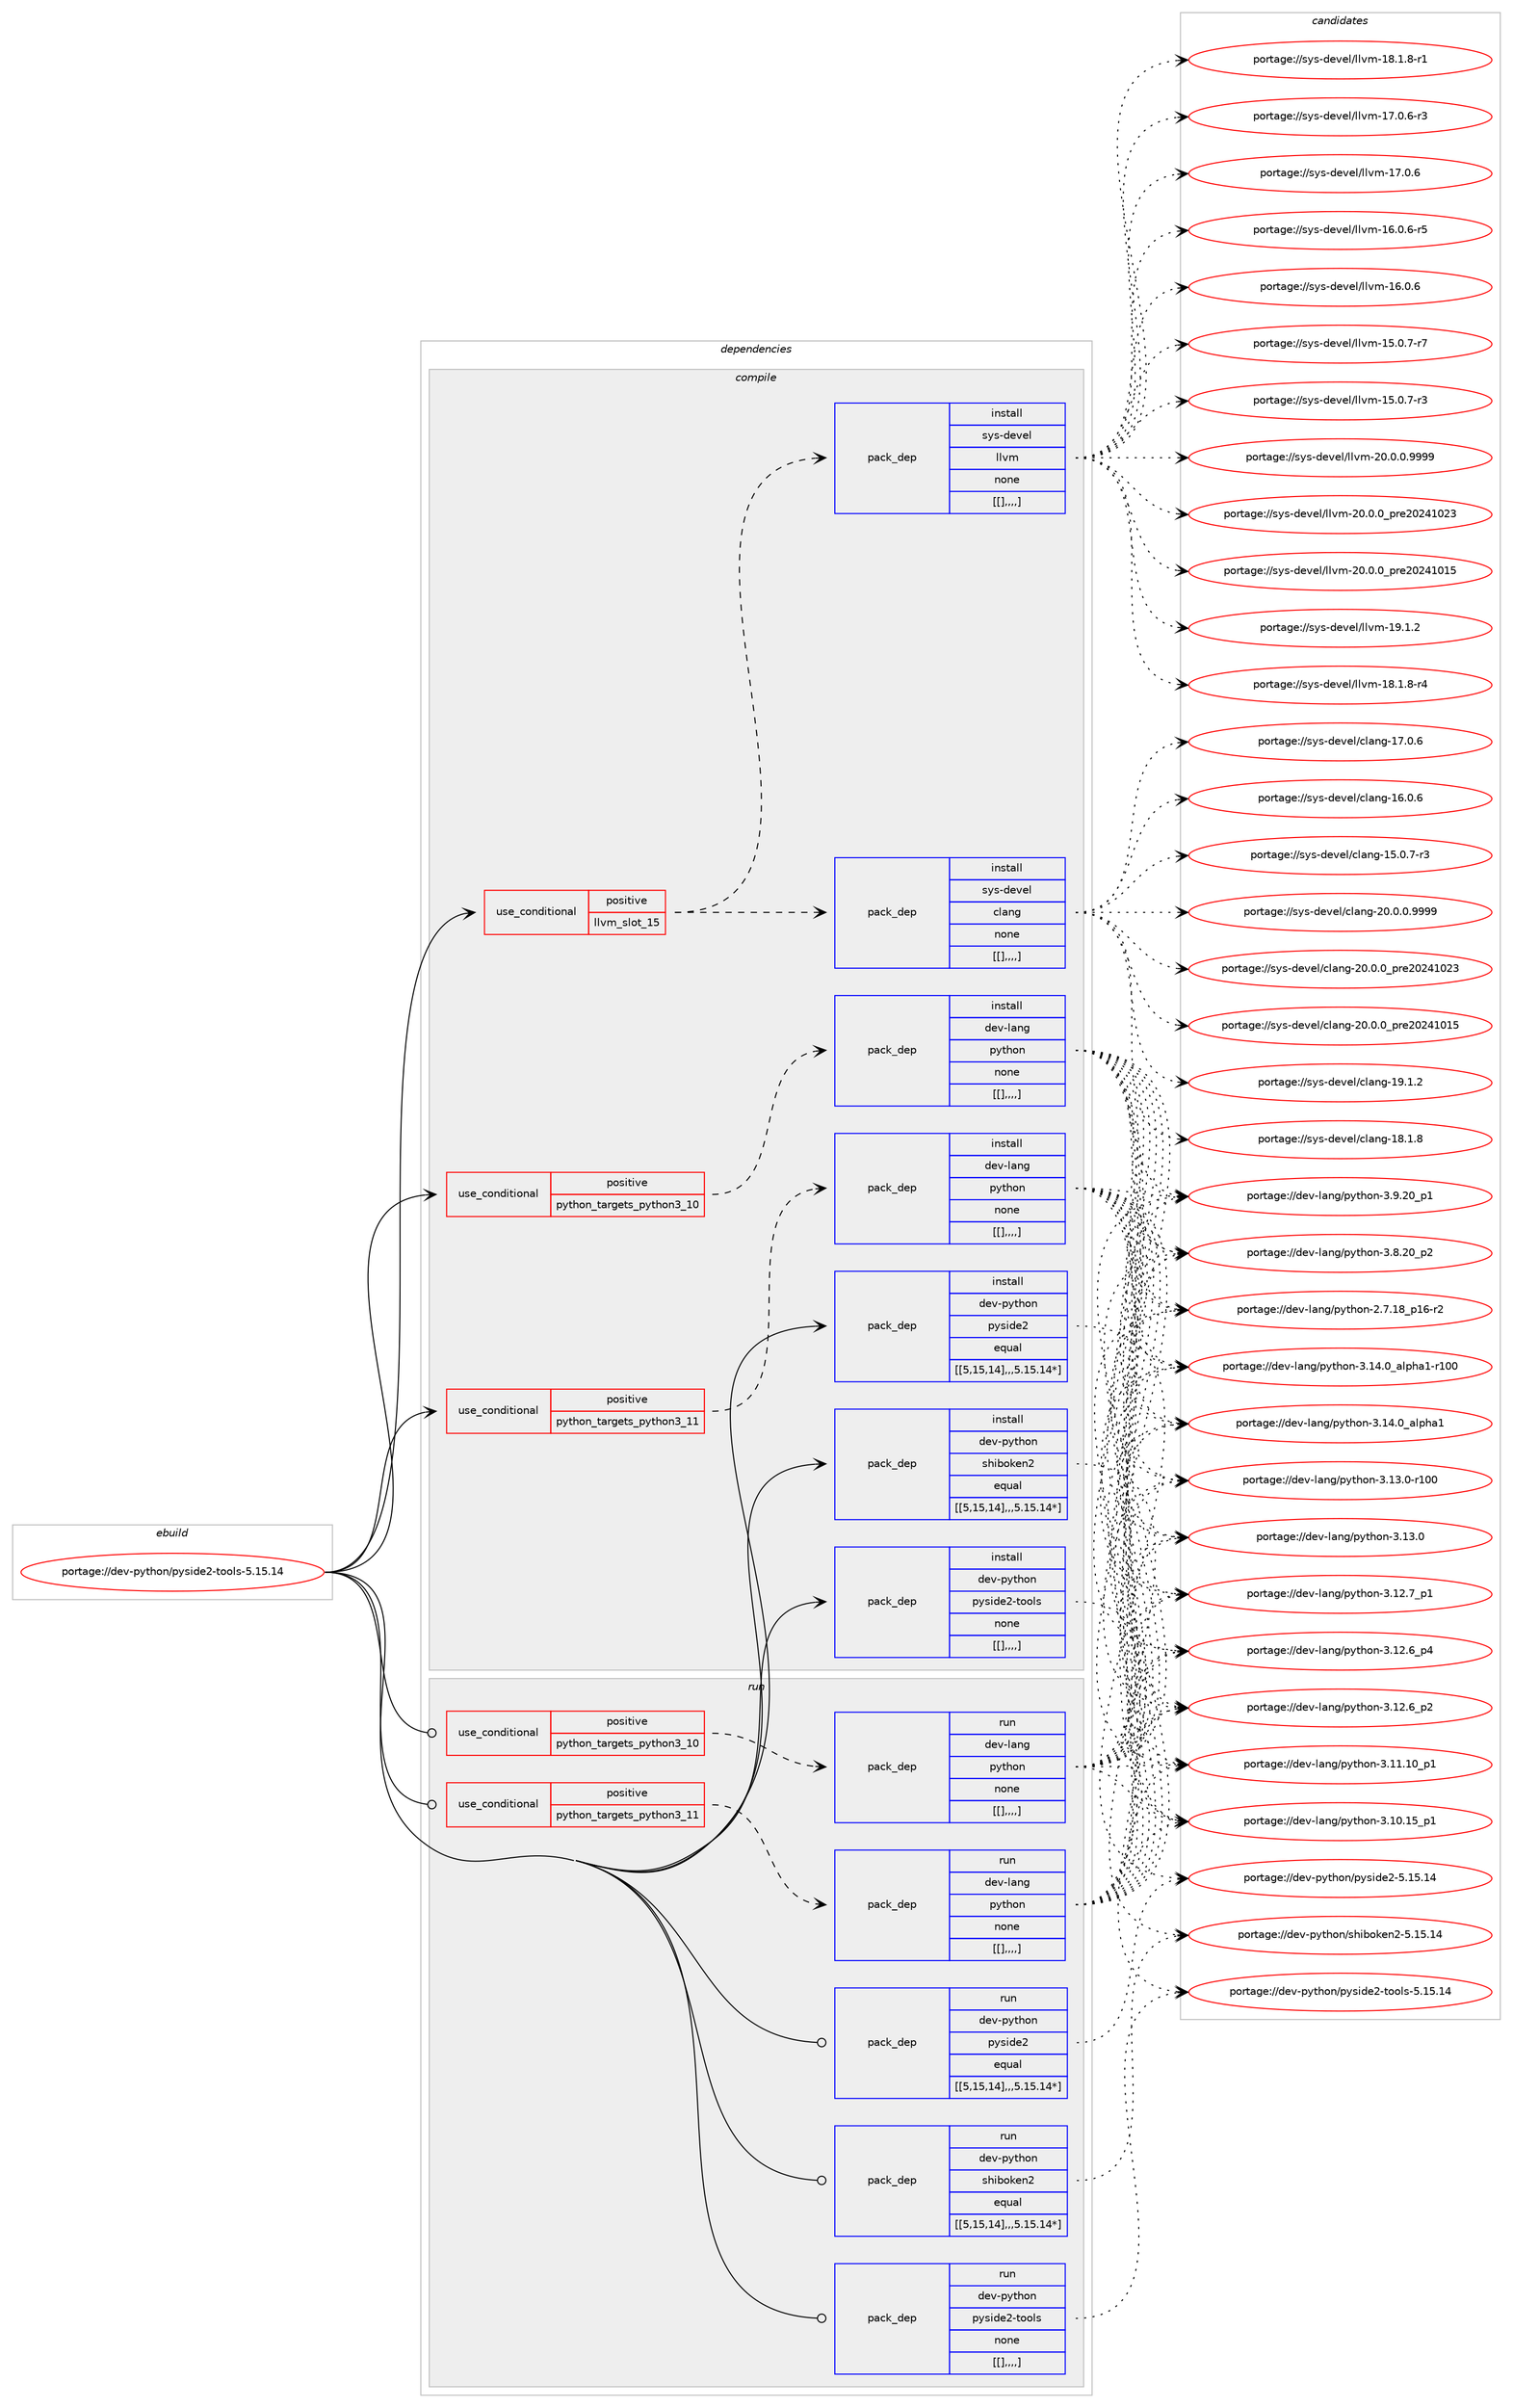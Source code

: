 digraph prolog {

# *************
# Graph options
# *************

newrank=true;
concentrate=true;
compound=true;
graph [rankdir=LR,fontname=Helvetica,fontsize=10,ranksep=1.5];#, ranksep=2.5, nodesep=0.2];
edge  [arrowhead=vee];
node  [fontname=Helvetica,fontsize=10];

# **********
# The ebuild
# **********

subgraph cluster_leftcol {
color=gray;
label=<<i>ebuild</i>>;
id [label="portage://dev-python/pyside2-tools-5.15.14", color=red, width=4, href="../dev-python/pyside2-tools-5.15.14.svg"];
}

# ****************
# The dependencies
# ****************

subgraph cluster_midcol {
color=gray;
label=<<i>dependencies</i>>;
subgraph cluster_compile {
fillcolor="#eeeeee";
style=filled;
label=<<i>compile</i>>;
subgraph cond40201 {
dependency164777 [label=<<TABLE BORDER="0" CELLBORDER="1" CELLSPACING="0" CELLPADDING="4"><TR><TD ROWSPAN="3" CELLPADDING="10">use_conditional</TD></TR><TR><TD>positive</TD></TR><TR><TD>llvm_slot_15</TD></TR></TABLE>>, shape=none, color=red];
subgraph pack123262 {
dependency164810 [label=<<TABLE BORDER="0" CELLBORDER="1" CELLSPACING="0" CELLPADDING="4" WIDTH="220"><TR><TD ROWSPAN="6" CELLPADDING="30">pack_dep</TD></TR><TR><TD WIDTH="110">install</TD></TR><TR><TD>sys-devel</TD></TR><TR><TD>clang</TD></TR><TR><TD>none</TD></TR><TR><TD>[[],,,,]</TD></TR></TABLE>>, shape=none, color=blue];
}
dependency164777:e -> dependency164810:w [weight=20,style="dashed",arrowhead="vee"];
subgraph pack123287 {
dependency164832 [label=<<TABLE BORDER="0" CELLBORDER="1" CELLSPACING="0" CELLPADDING="4" WIDTH="220"><TR><TD ROWSPAN="6" CELLPADDING="30">pack_dep</TD></TR><TR><TD WIDTH="110">install</TD></TR><TR><TD>sys-devel</TD></TR><TR><TD>llvm</TD></TR><TR><TD>none</TD></TR><TR><TD>[[],,,,]</TD></TR></TABLE>>, shape=none, color=blue];
}
dependency164777:e -> dependency164832:w [weight=20,style="dashed",arrowhead="vee"];
}
id:e -> dependency164777:w [weight=20,style="solid",arrowhead="vee"];
subgraph cond40228 {
dependency164838 [label=<<TABLE BORDER="0" CELLBORDER="1" CELLSPACING="0" CELLPADDING="4"><TR><TD ROWSPAN="3" CELLPADDING="10">use_conditional</TD></TR><TR><TD>positive</TD></TR><TR><TD>python_targets_python3_10</TD></TR></TABLE>>, shape=none, color=red];
subgraph pack123292 {
dependency164841 [label=<<TABLE BORDER="0" CELLBORDER="1" CELLSPACING="0" CELLPADDING="4" WIDTH="220"><TR><TD ROWSPAN="6" CELLPADDING="30">pack_dep</TD></TR><TR><TD WIDTH="110">install</TD></TR><TR><TD>dev-lang</TD></TR><TR><TD>python</TD></TR><TR><TD>none</TD></TR><TR><TD>[[],,,,]</TD></TR></TABLE>>, shape=none, color=blue];
}
dependency164838:e -> dependency164841:w [weight=20,style="dashed",arrowhead="vee"];
}
id:e -> dependency164838:w [weight=20,style="solid",arrowhead="vee"];
subgraph cond40260 {
dependency164957 [label=<<TABLE BORDER="0" CELLBORDER="1" CELLSPACING="0" CELLPADDING="4"><TR><TD ROWSPAN="3" CELLPADDING="10">use_conditional</TD></TR><TR><TD>positive</TD></TR><TR><TD>python_targets_python3_11</TD></TR></TABLE>>, shape=none, color=red];
subgraph pack123362 {
dependency164962 [label=<<TABLE BORDER="0" CELLBORDER="1" CELLSPACING="0" CELLPADDING="4" WIDTH="220"><TR><TD ROWSPAN="6" CELLPADDING="30">pack_dep</TD></TR><TR><TD WIDTH="110">install</TD></TR><TR><TD>dev-lang</TD></TR><TR><TD>python</TD></TR><TR><TD>none</TD></TR><TR><TD>[[],,,,]</TD></TR></TABLE>>, shape=none, color=blue];
}
dependency164957:e -> dependency164962:w [weight=20,style="dashed",arrowhead="vee"];
}
id:e -> dependency164957:w [weight=20,style="solid",arrowhead="vee"];
subgraph pack123374 {
dependency164986 [label=<<TABLE BORDER="0" CELLBORDER="1" CELLSPACING="0" CELLPADDING="4" WIDTH="220"><TR><TD ROWSPAN="6" CELLPADDING="30">pack_dep</TD></TR><TR><TD WIDTH="110">install</TD></TR><TR><TD>dev-python</TD></TR><TR><TD>pyside2</TD></TR><TR><TD>equal</TD></TR><TR><TD>[[5,15,14],,,5.15.14*]</TD></TR></TABLE>>, shape=none, color=blue];
}
id:e -> dependency164986:w [weight=20,style="solid",arrowhead="vee"];
subgraph pack123377 {
dependency164990 [label=<<TABLE BORDER="0" CELLBORDER="1" CELLSPACING="0" CELLPADDING="4" WIDTH="220"><TR><TD ROWSPAN="6" CELLPADDING="30">pack_dep</TD></TR><TR><TD WIDTH="110">install</TD></TR><TR><TD>dev-python</TD></TR><TR><TD>shiboken2</TD></TR><TR><TD>equal</TD></TR><TR><TD>[[5,15,14],,,5.15.14*]</TD></TR></TABLE>>, shape=none, color=blue];
}
id:e -> dependency164990:w [weight=20,style="solid",arrowhead="vee"];
subgraph pack123410 {
dependency165045 [label=<<TABLE BORDER="0" CELLBORDER="1" CELLSPACING="0" CELLPADDING="4" WIDTH="220"><TR><TD ROWSPAN="6" CELLPADDING="30">pack_dep</TD></TR><TR><TD WIDTH="110">install</TD></TR><TR><TD>dev-python</TD></TR><TR><TD>pyside2-tools</TD></TR><TR><TD>none</TD></TR><TR><TD>[[],,,,]</TD></TR></TABLE>>, shape=none, color=blue];
}
id:e -> dependency165045:w [weight=20,style="solid",arrowhead="vee"];
}
subgraph cluster_compileandrun {
fillcolor="#eeeeee";
style=filled;
label=<<i>compile and run</i>>;
}
subgraph cluster_run {
fillcolor="#eeeeee";
style=filled;
label=<<i>run</i>>;
subgraph cond40308 {
dependency165064 [label=<<TABLE BORDER="0" CELLBORDER="1" CELLSPACING="0" CELLPADDING="4"><TR><TD ROWSPAN="3" CELLPADDING="10">use_conditional</TD></TR><TR><TD>positive</TD></TR><TR><TD>python_targets_python3_10</TD></TR></TABLE>>, shape=none, color=red];
subgraph pack123437 {
dependency165144 [label=<<TABLE BORDER="0" CELLBORDER="1" CELLSPACING="0" CELLPADDING="4" WIDTH="220"><TR><TD ROWSPAN="6" CELLPADDING="30">pack_dep</TD></TR><TR><TD WIDTH="110">run</TD></TR><TR><TD>dev-lang</TD></TR><TR><TD>python</TD></TR><TR><TD>none</TD></TR><TR><TD>[[],,,,]</TD></TR></TABLE>>, shape=none, color=blue];
}
dependency165064:e -> dependency165144:w [weight=20,style="dashed",arrowhead="vee"];
}
id:e -> dependency165064:w [weight=20,style="solid",arrowhead="odot"];
subgraph cond40350 {
dependency165148 [label=<<TABLE BORDER="0" CELLBORDER="1" CELLSPACING="0" CELLPADDING="4"><TR><TD ROWSPAN="3" CELLPADDING="10">use_conditional</TD></TR><TR><TD>positive</TD></TR><TR><TD>python_targets_python3_11</TD></TR></TABLE>>, shape=none, color=red];
subgraph pack123474 {
dependency165206 [label=<<TABLE BORDER="0" CELLBORDER="1" CELLSPACING="0" CELLPADDING="4" WIDTH="220"><TR><TD ROWSPAN="6" CELLPADDING="30">pack_dep</TD></TR><TR><TD WIDTH="110">run</TD></TR><TR><TD>dev-lang</TD></TR><TR><TD>python</TD></TR><TR><TD>none</TD></TR><TR><TD>[[],,,,]</TD></TR></TABLE>>, shape=none, color=blue];
}
dependency165148:e -> dependency165206:w [weight=20,style="dashed",arrowhead="vee"];
}
id:e -> dependency165148:w [weight=20,style="solid",arrowhead="odot"];
subgraph pack123506 {
dependency165214 [label=<<TABLE BORDER="0" CELLBORDER="1" CELLSPACING="0" CELLPADDING="4" WIDTH="220"><TR><TD ROWSPAN="6" CELLPADDING="30">pack_dep</TD></TR><TR><TD WIDTH="110">run</TD></TR><TR><TD>dev-python</TD></TR><TR><TD>pyside2</TD></TR><TR><TD>equal</TD></TR><TR><TD>[[5,15,14],,,5.15.14*]</TD></TR></TABLE>>, shape=none, color=blue];
}
id:e -> dependency165214:w [weight=20,style="solid",arrowhead="odot"];
subgraph pack123513 {
dependency165219 [label=<<TABLE BORDER="0" CELLBORDER="1" CELLSPACING="0" CELLPADDING="4" WIDTH="220"><TR><TD ROWSPAN="6" CELLPADDING="30">pack_dep</TD></TR><TR><TD WIDTH="110">run</TD></TR><TR><TD>dev-python</TD></TR><TR><TD>shiboken2</TD></TR><TR><TD>equal</TD></TR><TR><TD>[[5,15,14],,,5.15.14*]</TD></TR></TABLE>>, shape=none, color=blue];
}
id:e -> dependency165219:w [weight=20,style="solid",arrowhead="odot"];
subgraph pack123516 {
dependency165290 [label=<<TABLE BORDER="0" CELLBORDER="1" CELLSPACING="0" CELLPADDING="4" WIDTH="220"><TR><TD ROWSPAN="6" CELLPADDING="30">pack_dep</TD></TR><TR><TD WIDTH="110">run</TD></TR><TR><TD>dev-python</TD></TR><TR><TD>pyside2-tools</TD></TR><TR><TD>none</TD></TR><TR><TD>[[],,,,]</TD></TR></TABLE>>, shape=none, color=blue];
}
id:e -> dependency165290:w [weight=20,style="solid",arrowhead="odot"];
}
}

# **************
# The candidates
# **************

subgraph cluster_choices {
rank=same;
color=gray;
label=<<i>candidates</i>>;

subgraph choice123304 {
color=black;
nodesep=1;
choice11512111545100101118101108479910897110103455048464846484657575757 [label="portage://sys-devel/clang-20.0.0.9999", color=red, width=4,href="../sys-devel/clang-20.0.0.9999.svg"];
choice1151211154510010111810110847991089711010345504846484648951121141015048505249485051 [label="portage://sys-devel/clang-20.0.0_pre20241023", color=red, width=4,href="../sys-devel/clang-20.0.0_pre20241023.svg"];
choice1151211154510010111810110847991089711010345504846484648951121141015048505249484953 [label="portage://sys-devel/clang-20.0.0_pre20241015", color=red, width=4,href="../sys-devel/clang-20.0.0_pre20241015.svg"];
choice1151211154510010111810110847991089711010345495746494650 [label="portage://sys-devel/clang-19.1.2", color=red, width=4,href="../sys-devel/clang-19.1.2.svg"];
choice1151211154510010111810110847991089711010345495646494656 [label="portage://sys-devel/clang-18.1.8", color=red, width=4,href="../sys-devel/clang-18.1.8.svg"];
choice1151211154510010111810110847991089711010345495546484654 [label="portage://sys-devel/clang-17.0.6", color=red, width=4,href="../sys-devel/clang-17.0.6.svg"];
choice1151211154510010111810110847991089711010345495446484654 [label="portage://sys-devel/clang-16.0.6", color=red, width=4,href="../sys-devel/clang-16.0.6.svg"];
choice11512111545100101118101108479910897110103454953464846554511451 [label="portage://sys-devel/clang-15.0.7-r3", color=red, width=4,href="../sys-devel/clang-15.0.7-r3.svg"];
dependency164810:e -> choice11512111545100101118101108479910897110103455048464846484657575757:w [style=dotted,weight="100"];
dependency164810:e -> choice1151211154510010111810110847991089711010345504846484648951121141015048505249485051:w [style=dotted,weight="100"];
dependency164810:e -> choice1151211154510010111810110847991089711010345504846484648951121141015048505249484953:w [style=dotted,weight="100"];
dependency164810:e -> choice1151211154510010111810110847991089711010345495746494650:w [style=dotted,weight="100"];
dependency164810:e -> choice1151211154510010111810110847991089711010345495646494656:w [style=dotted,weight="100"];
dependency164810:e -> choice1151211154510010111810110847991089711010345495546484654:w [style=dotted,weight="100"];
dependency164810:e -> choice1151211154510010111810110847991089711010345495446484654:w [style=dotted,weight="100"];
dependency164810:e -> choice11512111545100101118101108479910897110103454953464846554511451:w [style=dotted,weight="100"];
}
subgraph choice123311 {
color=black;
nodesep=1;
choice1151211154510010111810110847108108118109455048464846484657575757 [label="portage://sys-devel/llvm-20.0.0.9999", color=red, width=4,href="../sys-devel/llvm-20.0.0.9999.svg"];
choice115121115451001011181011084710810811810945504846484648951121141015048505249485051 [label="portage://sys-devel/llvm-20.0.0_pre20241023", color=red, width=4,href="../sys-devel/llvm-20.0.0_pre20241023.svg"];
choice115121115451001011181011084710810811810945504846484648951121141015048505249484953 [label="portage://sys-devel/llvm-20.0.0_pre20241015", color=red, width=4,href="../sys-devel/llvm-20.0.0_pre20241015.svg"];
choice115121115451001011181011084710810811810945495746494650 [label="portage://sys-devel/llvm-19.1.2", color=red, width=4,href="../sys-devel/llvm-19.1.2.svg"];
choice1151211154510010111810110847108108118109454956464946564511452 [label="portage://sys-devel/llvm-18.1.8-r4", color=red, width=4,href="../sys-devel/llvm-18.1.8-r4.svg"];
choice1151211154510010111810110847108108118109454956464946564511449 [label="portage://sys-devel/llvm-18.1.8-r1", color=red, width=4,href="../sys-devel/llvm-18.1.8-r1.svg"];
choice1151211154510010111810110847108108118109454955464846544511451 [label="portage://sys-devel/llvm-17.0.6-r3", color=red, width=4,href="../sys-devel/llvm-17.0.6-r3.svg"];
choice115121115451001011181011084710810811810945495546484654 [label="portage://sys-devel/llvm-17.0.6", color=red, width=4,href="../sys-devel/llvm-17.0.6.svg"];
choice1151211154510010111810110847108108118109454954464846544511453 [label="portage://sys-devel/llvm-16.0.6-r5", color=red, width=4,href="../sys-devel/llvm-16.0.6-r5.svg"];
choice115121115451001011181011084710810811810945495446484654 [label="portage://sys-devel/llvm-16.0.6", color=red, width=4,href="../sys-devel/llvm-16.0.6.svg"];
choice1151211154510010111810110847108108118109454953464846554511455 [label="portage://sys-devel/llvm-15.0.7-r7", color=red, width=4,href="../sys-devel/llvm-15.0.7-r7.svg"];
choice1151211154510010111810110847108108118109454953464846554511451 [label="portage://sys-devel/llvm-15.0.7-r3", color=red, width=4,href="../sys-devel/llvm-15.0.7-r3.svg"];
dependency164832:e -> choice1151211154510010111810110847108108118109455048464846484657575757:w [style=dotted,weight="100"];
dependency164832:e -> choice115121115451001011181011084710810811810945504846484648951121141015048505249485051:w [style=dotted,weight="100"];
dependency164832:e -> choice115121115451001011181011084710810811810945504846484648951121141015048505249484953:w [style=dotted,weight="100"];
dependency164832:e -> choice115121115451001011181011084710810811810945495746494650:w [style=dotted,weight="100"];
dependency164832:e -> choice1151211154510010111810110847108108118109454956464946564511452:w [style=dotted,weight="100"];
dependency164832:e -> choice1151211154510010111810110847108108118109454956464946564511449:w [style=dotted,weight="100"];
dependency164832:e -> choice1151211154510010111810110847108108118109454955464846544511451:w [style=dotted,weight="100"];
dependency164832:e -> choice115121115451001011181011084710810811810945495546484654:w [style=dotted,weight="100"];
dependency164832:e -> choice1151211154510010111810110847108108118109454954464846544511453:w [style=dotted,weight="100"];
dependency164832:e -> choice115121115451001011181011084710810811810945495446484654:w [style=dotted,weight="100"];
dependency164832:e -> choice1151211154510010111810110847108108118109454953464846554511455:w [style=dotted,weight="100"];
dependency164832:e -> choice1151211154510010111810110847108108118109454953464846554511451:w [style=dotted,weight="100"];
}
subgraph choice123342 {
color=black;
nodesep=1;
choice100101118451089711010347112121116104111110455146495246489597108112104974945114494848 [label="portage://dev-lang/python-3.14.0_alpha1-r100", color=red, width=4,href="../dev-lang/python-3.14.0_alpha1-r100.svg"];
choice1001011184510897110103471121211161041111104551464952464895971081121049749 [label="portage://dev-lang/python-3.14.0_alpha1", color=red, width=4,href="../dev-lang/python-3.14.0_alpha1.svg"];
choice1001011184510897110103471121211161041111104551464951464845114494848 [label="portage://dev-lang/python-3.13.0-r100", color=red, width=4,href="../dev-lang/python-3.13.0-r100.svg"];
choice10010111845108971101034711212111610411111045514649514648 [label="portage://dev-lang/python-3.13.0", color=red, width=4,href="../dev-lang/python-3.13.0.svg"];
choice100101118451089711010347112121116104111110455146495046559511249 [label="portage://dev-lang/python-3.12.7_p1", color=red, width=4,href="../dev-lang/python-3.12.7_p1.svg"];
choice100101118451089711010347112121116104111110455146495046549511252 [label="portage://dev-lang/python-3.12.6_p4", color=red, width=4,href="../dev-lang/python-3.12.6_p4.svg"];
choice100101118451089711010347112121116104111110455146495046549511250 [label="portage://dev-lang/python-3.12.6_p2", color=red, width=4,href="../dev-lang/python-3.12.6_p2.svg"];
choice10010111845108971101034711212111610411111045514649494649489511249 [label="portage://dev-lang/python-3.11.10_p1", color=red, width=4,href="../dev-lang/python-3.11.10_p1.svg"];
choice10010111845108971101034711212111610411111045514649484649539511249 [label="portage://dev-lang/python-3.10.15_p1", color=red, width=4,href="../dev-lang/python-3.10.15_p1.svg"];
choice100101118451089711010347112121116104111110455146574650489511249 [label="portage://dev-lang/python-3.9.20_p1", color=red, width=4,href="../dev-lang/python-3.9.20_p1.svg"];
choice100101118451089711010347112121116104111110455146564650489511250 [label="portage://dev-lang/python-3.8.20_p2", color=red, width=4,href="../dev-lang/python-3.8.20_p2.svg"];
choice100101118451089711010347112121116104111110455046554649569511249544511450 [label="portage://dev-lang/python-2.7.18_p16-r2", color=red, width=4,href="../dev-lang/python-2.7.18_p16-r2.svg"];
dependency164841:e -> choice100101118451089711010347112121116104111110455146495246489597108112104974945114494848:w [style=dotted,weight="100"];
dependency164841:e -> choice1001011184510897110103471121211161041111104551464952464895971081121049749:w [style=dotted,weight="100"];
dependency164841:e -> choice1001011184510897110103471121211161041111104551464951464845114494848:w [style=dotted,weight="100"];
dependency164841:e -> choice10010111845108971101034711212111610411111045514649514648:w [style=dotted,weight="100"];
dependency164841:e -> choice100101118451089711010347112121116104111110455146495046559511249:w [style=dotted,weight="100"];
dependency164841:e -> choice100101118451089711010347112121116104111110455146495046549511252:w [style=dotted,weight="100"];
dependency164841:e -> choice100101118451089711010347112121116104111110455146495046549511250:w [style=dotted,weight="100"];
dependency164841:e -> choice10010111845108971101034711212111610411111045514649494649489511249:w [style=dotted,weight="100"];
dependency164841:e -> choice10010111845108971101034711212111610411111045514649484649539511249:w [style=dotted,weight="100"];
dependency164841:e -> choice100101118451089711010347112121116104111110455146574650489511249:w [style=dotted,weight="100"];
dependency164841:e -> choice100101118451089711010347112121116104111110455146564650489511250:w [style=dotted,weight="100"];
dependency164841:e -> choice100101118451089711010347112121116104111110455046554649569511249544511450:w [style=dotted,weight="100"];
}
subgraph choice123352 {
color=black;
nodesep=1;
choice100101118451089711010347112121116104111110455146495246489597108112104974945114494848 [label="portage://dev-lang/python-3.14.0_alpha1-r100", color=red, width=4,href="../dev-lang/python-3.14.0_alpha1-r100.svg"];
choice1001011184510897110103471121211161041111104551464952464895971081121049749 [label="portage://dev-lang/python-3.14.0_alpha1", color=red, width=4,href="../dev-lang/python-3.14.0_alpha1.svg"];
choice1001011184510897110103471121211161041111104551464951464845114494848 [label="portage://dev-lang/python-3.13.0-r100", color=red, width=4,href="../dev-lang/python-3.13.0-r100.svg"];
choice10010111845108971101034711212111610411111045514649514648 [label="portage://dev-lang/python-3.13.0", color=red, width=4,href="../dev-lang/python-3.13.0.svg"];
choice100101118451089711010347112121116104111110455146495046559511249 [label="portage://dev-lang/python-3.12.7_p1", color=red, width=4,href="../dev-lang/python-3.12.7_p1.svg"];
choice100101118451089711010347112121116104111110455146495046549511252 [label="portage://dev-lang/python-3.12.6_p4", color=red, width=4,href="../dev-lang/python-3.12.6_p4.svg"];
choice100101118451089711010347112121116104111110455146495046549511250 [label="portage://dev-lang/python-3.12.6_p2", color=red, width=4,href="../dev-lang/python-3.12.6_p2.svg"];
choice10010111845108971101034711212111610411111045514649494649489511249 [label="portage://dev-lang/python-3.11.10_p1", color=red, width=4,href="../dev-lang/python-3.11.10_p1.svg"];
choice10010111845108971101034711212111610411111045514649484649539511249 [label="portage://dev-lang/python-3.10.15_p1", color=red, width=4,href="../dev-lang/python-3.10.15_p1.svg"];
choice100101118451089711010347112121116104111110455146574650489511249 [label="portage://dev-lang/python-3.9.20_p1", color=red, width=4,href="../dev-lang/python-3.9.20_p1.svg"];
choice100101118451089711010347112121116104111110455146564650489511250 [label="portage://dev-lang/python-3.8.20_p2", color=red, width=4,href="../dev-lang/python-3.8.20_p2.svg"];
choice100101118451089711010347112121116104111110455046554649569511249544511450 [label="portage://dev-lang/python-2.7.18_p16-r2", color=red, width=4,href="../dev-lang/python-2.7.18_p16-r2.svg"];
dependency164962:e -> choice100101118451089711010347112121116104111110455146495246489597108112104974945114494848:w [style=dotted,weight="100"];
dependency164962:e -> choice1001011184510897110103471121211161041111104551464952464895971081121049749:w [style=dotted,weight="100"];
dependency164962:e -> choice1001011184510897110103471121211161041111104551464951464845114494848:w [style=dotted,weight="100"];
dependency164962:e -> choice10010111845108971101034711212111610411111045514649514648:w [style=dotted,weight="100"];
dependency164962:e -> choice100101118451089711010347112121116104111110455146495046559511249:w [style=dotted,weight="100"];
dependency164962:e -> choice100101118451089711010347112121116104111110455146495046549511252:w [style=dotted,weight="100"];
dependency164962:e -> choice100101118451089711010347112121116104111110455146495046549511250:w [style=dotted,weight="100"];
dependency164962:e -> choice10010111845108971101034711212111610411111045514649494649489511249:w [style=dotted,weight="100"];
dependency164962:e -> choice10010111845108971101034711212111610411111045514649484649539511249:w [style=dotted,weight="100"];
dependency164962:e -> choice100101118451089711010347112121116104111110455146574650489511249:w [style=dotted,weight="100"];
dependency164962:e -> choice100101118451089711010347112121116104111110455146564650489511250:w [style=dotted,weight="100"];
dependency164962:e -> choice100101118451089711010347112121116104111110455046554649569511249544511450:w [style=dotted,weight="100"];
}
subgraph choice123377 {
color=black;
nodesep=1;
choice1001011184511212111610411111047112121115105100101504553464953464952 [label="portage://dev-python/pyside2-5.15.14", color=red, width=4,href="../dev-python/pyside2-5.15.14.svg"];
dependency164986:e -> choice1001011184511212111610411111047112121115105100101504553464953464952:w [style=dotted,weight="100"];
}
subgraph choice123393 {
color=black;
nodesep=1;
choice100101118451121211161041111104711510410598111107101110504553464953464952 [label="portage://dev-python/shiboken2-5.15.14", color=red, width=4,href="../dev-python/shiboken2-5.15.14.svg"];
dependency164990:e -> choice100101118451121211161041111104711510410598111107101110504553464953464952:w [style=dotted,weight="100"];
}
subgraph choice123404 {
color=black;
nodesep=1;
choice100101118451121211161041111104711212111510510010150451161111111081154553464953464952 [label="portage://dev-python/pyside2-tools-5.15.14", color=red, width=4,href="../dev-python/pyside2-tools-5.15.14.svg"];
dependency165045:e -> choice100101118451121211161041111104711212111510510010150451161111111081154553464953464952:w [style=dotted,weight="100"];
}
subgraph choice123415 {
color=black;
nodesep=1;
choice100101118451089711010347112121116104111110455146495246489597108112104974945114494848 [label="portage://dev-lang/python-3.14.0_alpha1-r100", color=red, width=4,href="../dev-lang/python-3.14.0_alpha1-r100.svg"];
choice1001011184510897110103471121211161041111104551464952464895971081121049749 [label="portage://dev-lang/python-3.14.0_alpha1", color=red, width=4,href="../dev-lang/python-3.14.0_alpha1.svg"];
choice1001011184510897110103471121211161041111104551464951464845114494848 [label="portage://dev-lang/python-3.13.0-r100", color=red, width=4,href="../dev-lang/python-3.13.0-r100.svg"];
choice10010111845108971101034711212111610411111045514649514648 [label="portage://dev-lang/python-3.13.0", color=red, width=4,href="../dev-lang/python-3.13.0.svg"];
choice100101118451089711010347112121116104111110455146495046559511249 [label="portage://dev-lang/python-3.12.7_p1", color=red, width=4,href="../dev-lang/python-3.12.7_p1.svg"];
choice100101118451089711010347112121116104111110455146495046549511252 [label="portage://dev-lang/python-3.12.6_p4", color=red, width=4,href="../dev-lang/python-3.12.6_p4.svg"];
choice100101118451089711010347112121116104111110455146495046549511250 [label="portage://dev-lang/python-3.12.6_p2", color=red, width=4,href="../dev-lang/python-3.12.6_p2.svg"];
choice10010111845108971101034711212111610411111045514649494649489511249 [label="portage://dev-lang/python-3.11.10_p1", color=red, width=4,href="../dev-lang/python-3.11.10_p1.svg"];
choice10010111845108971101034711212111610411111045514649484649539511249 [label="portage://dev-lang/python-3.10.15_p1", color=red, width=4,href="../dev-lang/python-3.10.15_p1.svg"];
choice100101118451089711010347112121116104111110455146574650489511249 [label="portage://dev-lang/python-3.9.20_p1", color=red, width=4,href="../dev-lang/python-3.9.20_p1.svg"];
choice100101118451089711010347112121116104111110455146564650489511250 [label="portage://dev-lang/python-3.8.20_p2", color=red, width=4,href="../dev-lang/python-3.8.20_p2.svg"];
choice100101118451089711010347112121116104111110455046554649569511249544511450 [label="portage://dev-lang/python-2.7.18_p16-r2", color=red, width=4,href="../dev-lang/python-2.7.18_p16-r2.svg"];
dependency165144:e -> choice100101118451089711010347112121116104111110455146495246489597108112104974945114494848:w [style=dotted,weight="100"];
dependency165144:e -> choice1001011184510897110103471121211161041111104551464952464895971081121049749:w [style=dotted,weight="100"];
dependency165144:e -> choice1001011184510897110103471121211161041111104551464951464845114494848:w [style=dotted,weight="100"];
dependency165144:e -> choice10010111845108971101034711212111610411111045514649514648:w [style=dotted,weight="100"];
dependency165144:e -> choice100101118451089711010347112121116104111110455146495046559511249:w [style=dotted,weight="100"];
dependency165144:e -> choice100101118451089711010347112121116104111110455146495046549511252:w [style=dotted,weight="100"];
dependency165144:e -> choice100101118451089711010347112121116104111110455146495046549511250:w [style=dotted,weight="100"];
dependency165144:e -> choice10010111845108971101034711212111610411111045514649494649489511249:w [style=dotted,weight="100"];
dependency165144:e -> choice10010111845108971101034711212111610411111045514649484649539511249:w [style=dotted,weight="100"];
dependency165144:e -> choice100101118451089711010347112121116104111110455146574650489511249:w [style=dotted,weight="100"];
dependency165144:e -> choice100101118451089711010347112121116104111110455146564650489511250:w [style=dotted,weight="100"];
dependency165144:e -> choice100101118451089711010347112121116104111110455046554649569511249544511450:w [style=dotted,weight="100"];
}
subgraph choice123432 {
color=black;
nodesep=1;
choice100101118451089711010347112121116104111110455146495246489597108112104974945114494848 [label="portage://dev-lang/python-3.14.0_alpha1-r100", color=red, width=4,href="../dev-lang/python-3.14.0_alpha1-r100.svg"];
choice1001011184510897110103471121211161041111104551464952464895971081121049749 [label="portage://dev-lang/python-3.14.0_alpha1", color=red, width=4,href="../dev-lang/python-3.14.0_alpha1.svg"];
choice1001011184510897110103471121211161041111104551464951464845114494848 [label="portage://dev-lang/python-3.13.0-r100", color=red, width=4,href="../dev-lang/python-3.13.0-r100.svg"];
choice10010111845108971101034711212111610411111045514649514648 [label="portage://dev-lang/python-3.13.0", color=red, width=4,href="../dev-lang/python-3.13.0.svg"];
choice100101118451089711010347112121116104111110455146495046559511249 [label="portage://dev-lang/python-3.12.7_p1", color=red, width=4,href="../dev-lang/python-3.12.7_p1.svg"];
choice100101118451089711010347112121116104111110455146495046549511252 [label="portage://dev-lang/python-3.12.6_p4", color=red, width=4,href="../dev-lang/python-3.12.6_p4.svg"];
choice100101118451089711010347112121116104111110455146495046549511250 [label="portage://dev-lang/python-3.12.6_p2", color=red, width=4,href="../dev-lang/python-3.12.6_p2.svg"];
choice10010111845108971101034711212111610411111045514649494649489511249 [label="portage://dev-lang/python-3.11.10_p1", color=red, width=4,href="../dev-lang/python-3.11.10_p1.svg"];
choice10010111845108971101034711212111610411111045514649484649539511249 [label="portage://dev-lang/python-3.10.15_p1", color=red, width=4,href="../dev-lang/python-3.10.15_p1.svg"];
choice100101118451089711010347112121116104111110455146574650489511249 [label="portage://dev-lang/python-3.9.20_p1", color=red, width=4,href="../dev-lang/python-3.9.20_p1.svg"];
choice100101118451089711010347112121116104111110455146564650489511250 [label="portage://dev-lang/python-3.8.20_p2", color=red, width=4,href="../dev-lang/python-3.8.20_p2.svg"];
choice100101118451089711010347112121116104111110455046554649569511249544511450 [label="portage://dev-lang/python-2.7.18_p16-r2", color=red, width=4,href="../dev-lang/python-2.7.18_p16-r2.svg"];
dependency165206:e -> choice100101118451089711010347112121116104111110455146495246489597108112104974945114494848:w [style=dotted,weight="100"];
dependency165206:e -> choice1001011184510897110103471121211161041111104551464952464895971081121049749:w [style=dotted,weight="100"];
dependency165206:e -> choice1001011184510897110103471121211161041111104551464951464845114494848:w [style=dotted,weight="100"];
dependency165206:e -> choice10010111845108971101034711212111610411111045514649514648:w [style=dotted,weight="100"];
dependency165206:e -> choice100101118451089711010347112121116104111110455146495046559511249:w [style=dotted,weight="100"];
dependency165206:e -> choice100101118451089711010347112121116104111110455146495046549511252:w [style=dotted,weight="100"];
dependency165206:e -> choice100101118451089711010347112121116104111110455146495046549511250:w [style=dotted,weight="100"];
dependency165206:e -> choice10010111845108971101034711212111610411111045514649494649489511249:w [style=dotted,weight="100"];
dependency165206:e -> choice10010111845108971101034711212111610411111045514649484649539511249:w [style=dotted,weight="100"];
dependency165206:e -> choice100101118451089711010347112121116104111110455146574650489511249:w [style=dotted,weight="100"];
dependency165206:e -> choice100101118451089711010347112121116104111110455146564650489511250:w [style=dotted,weight="100"];
dependency165206:e -> choice100101118451089711010347112121116104111110455046554649569511249544511450:w [style=dotted,weight="100"];
}
subgraph choice123441 {
color=black;
nodesep=1;
choice1001011184511212111610411111047112121115105100101504553464953464952 [label="portage://dev-python/pyside2-5.15.14", color=red, width=4,href="../dev-python/pyside2-5.15.14.svg"];
dependency165214:e -> choice1001011184511212111610411111047112121115105100101504553464953464952:w [style=dotted,weight="100"];
}
subgraph choice123448 {
color=black;
nodesep=1;
choice100101118451121211161041111104711510410598111107101110504553464953464952 [label="portage://dev-python/shiboken2-5.15.14", color=red, width=4,href="../dev-python/shiboken2-5.15.14.svg"];
dependency165219:e -> choice100101118451121211161041111104711510410598111107101110504553464953464952:w [style=dotted,weight="100"];
}
subgraph choice123454 {
color=black;
nodesep=1;
choice100101118451121211161041111104711212111510510010150451161111111081154553464953464952 [label="portage://dev-python/pyside2-tools-5.15.14", color=red, width=4,href="../dev-python/pyside2-tools-5.15.14.svg"];
dependency165290:e -> choice100101118451121211161041111104711212111510510010150451161111111081154553464953464952:w [style=dotted,weight="100"];
}
}

}
